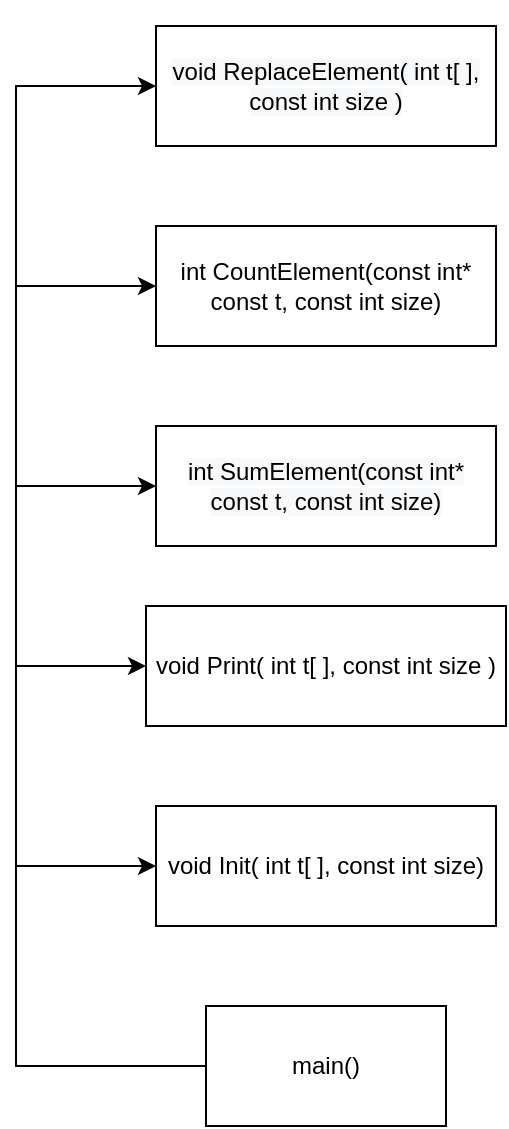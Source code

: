 <mxfile version="13.9.9" type="device"><diagram id="yVNeY5iGVgCxcUc6_rVm" name="Page-1"><mxGraphModel dx="1038" dy="607" grid="1" gridSize="10" guides="1" tooltips="1" connect="1" arrows="1" fold="1" page="1" pageScale="1" pageWidth="850" pageHeight="1100" math="0" shadow="0"><root><mxCell id="0"/><mxCell id="1" parent="0"/><mxCell id="YgjArw511C5x48jOaUyq-7" value="" style="edgeStyle=orthogonalEdgeStyle;rounded=0;orthogonalLoop=1;jettySize=auto;html=1;exitX=0;exitY=0.5;exitDx=0;exitDy=0;" parent="1" source="YgjArw511C5x48jOaUyq-1" target="YgjArw511C5x48jOaUyq-6" edge="1"><mxGeometry relative="1" as="geometry"><Array as="points"><mxPoint x="40" y="700"/><mxPoint x="40" y="210"/></Array></mxGeometry></mxCell><mxCell id="YgjArw511C5x48jOaUyq-13" style="edgeStyle=orthogonalEdgeStyle;rounded=0;orthogonalLoop=1;jettySize=auto;html=1;exitX=0;exitY=0.5;exitDx=0;exitDy=0;entryX=0;entryY=0.5;entryDx=0;entryDy=0;" parent="1" source="YgjArw511C5x48jOaUyq-1" target="YgjArw511C5x48jOaUyq-12" edge="1"><mxGeometry relative="1" as="geometry"><Array as="points"><mxPoint x="40" y="700"/><mxPoint x="40" y="310"/></Array></mxGeometry></mxCell><mxCell id="YcVBeM-NBE9aPv58F3cS-1" style="edgeStyle=orthogonalEdgeStyle;rounded=0;orthogonalLoop=1;jettySize=auto;html=1;exitX=0;exitY=0.5;exitDx=0;exitDy=0;entryX=0;entryY=0.5;entryDx=0;entryDy=0;" edge="1" parent="1" source="YgjArw511C5x48jOaUyq-1" target="YgjArw511C5x48jOaUyq-4"><mxGeometry relative="1" as="geometry"><Array as="points"><mxPoint x="40" y="700"/><mxPoint x="40" y="500"/></Array></mxGeometry></mxCell><mxCell id="YcVBeM-NBE9aPv58F3cS-2" style="edgeStyle=orthogonalEdgeStyle;rounded=0;orthogonalLoop=1;jettySize=auto;html=1;exitX=0;exitY=0.5;exitDx=0;exitDy=0;entryX=0;entryY=0.5;entryDx=0;entryDy=0;" edge="1" parent="1" source="YgjArw511C5x48jOaUyq-1" target="YgjArw511C5x48jOaUyq-14"><mxGeometry relative="1" as="geometry"><Array as="points"><mxPoint x="40" y="700"/><mxPoint x="40" y="410"/></Array></mxGeometry></mxCell><mxCell id="YgjArw511C5x48jOaUyq-1" value="main()" style="rounded=0;whiteSpace=wrap;html=1;" parent="1" vertex="1"><mxGeometry x="135" y="670" width="120" height="60" as="geometry"/></mxCell><mxCell id="YgjArw511C5x48jOaUyq-4" value="void Print( int t[ ], const int size )" style="rounded=0;whiteSpace=wrap;html=1;" parent="1" vertex="1"><mxGeometry x="105" y="470" width="180" height="60" as="geometry"/></mxCell><mxCell id="YgjArw511C5x48jOaUyq-6" value="&#10;&#10;&lt;span style=&quot;color: rgb(0, 0, 0); font-family: helvetica; font-size: 12px; font-style: normal; font-weight: 400; letter-spacing: normal; text-align: center; text-indent: 0px; text-transform: none; word-spacing: 0px; background-color: rgb(248, 249, 250); display: inline; float: none;&quot;&gt;void ReplaceElement( int t[ ], const int size )&lt;/span&gt;&#10;&#10;" style="rounded=0;whiteSpace=wrap;html=1;" parent="1" vertex="1"><mxGeometry x="110" y="180" width="170" height="60" as="geometry"/></mxCell><mxCell id="YgjArw511C5x48jOaUyq-12" value="int CountElement(const int* const t, const int size)" style="rounded=0;whiteSpace=wrap;html=1;" parent="1" vertex="1"><mxGeometry x="110" y="280" width="170" height="60" as="geometry"/></mxCell><mxCell id="YgjArw511C5x48jOaUyq-14" value="&#10;&#10;&lt;span style=&quot;color: rgb(0, 0, 0); font-family: helvetica; font-size: 12px; font-style: normal; font-weight: 400; letter-spacing: normal; text-align: center; text-indent: 0px; text-transform: none; word-spacing: 0px; background-color: rgb(248, 249, 250); display: inline; float: none;&quot;&gt;int SumElement(const int* const t, const int size)&lt;/span&gt;&#10;&#10;" style="rounded=0;whiteSpace=wrap;html=1;" parent="1" vertex="1"><mxGeometry x="110" y="380" width="170" height="60" as="geometry"/></mxCell><mxCell id="YgjArw511C5x48jOaUyq-2" value="void Init( int t[ ], const int size)" style="rounded=0;whiteSpace=wrap;html=1;" parent="1" vertex="1"><mxGeometry x="110" y="570" width="170" height="60" as="geometry"/></mxCell><mxCell id="_snlWmExkV4dR_miiimm-1" value="" style="edgeStyle=orthogonalEdgeStyle;rounded=0;orthogonalLoop=1;jettySize=auto;html=1;entryX=0;entryY=0.5;entryDx=0;entryDy=0;exitX=0;exitY=0.5;exitDx=0;exitDy=0;" parent="1" source="YgjArw511C5x48jOaUyq-1" target="YgjArw511C5x48jOaUyq-2" edge="1"><mxGeometry relative="1" as="geometry"><mxPoint x="360" y="670" as="sourcePoint"/><mxPoint x="190" y="300" as="targetPoint"/><Array as="points"><mxPoint x="40" y="700"/><mxPoint x="40" y="600"/></Array></mxGeometry></mxCell></root></mxGraphModel></diagram></mxfile>